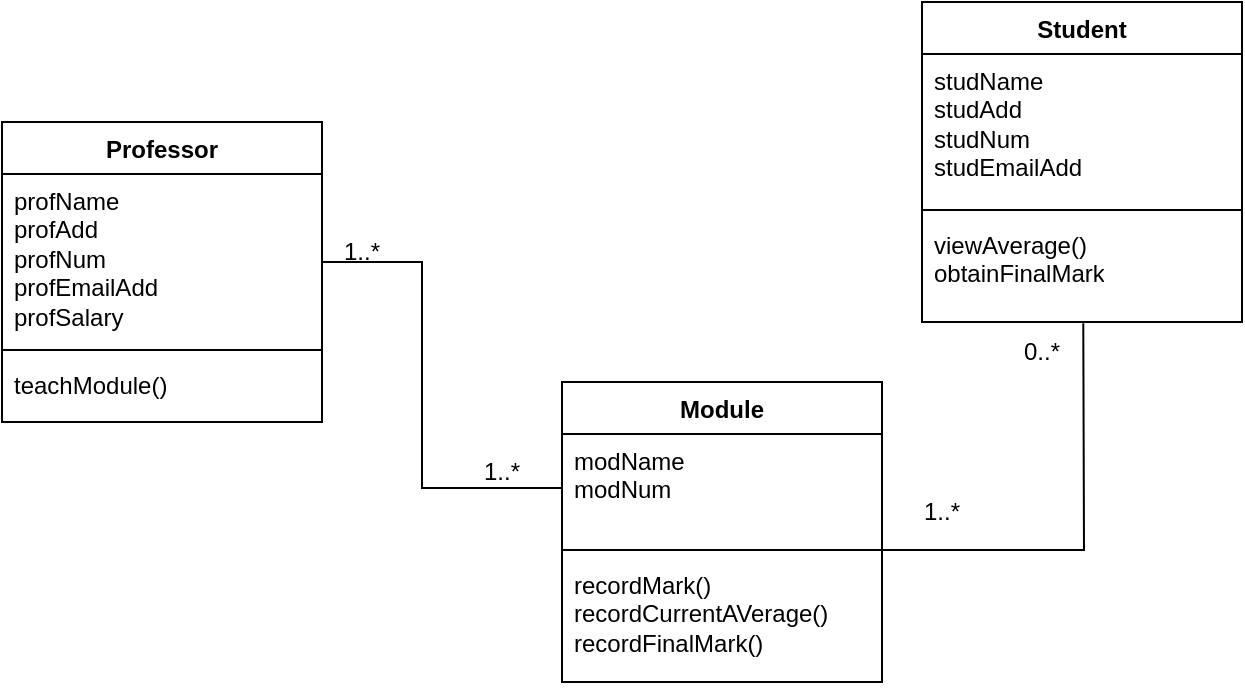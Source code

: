 <mxfile version="22.0.0" type="github">
  <diagram name="Page-1" id="tPi8gJsOQE4V7za_MiJN">
    <mxGraphModel dx="1173" dy="584" grid="1" gridSize="10" guides="1" tooltips="1" connect="1" arrows="1" fold="1" page="1" pageScale="1" pageWidth="827" pageHeight="1169" math="0" shadow="0">
      <root>
        <mxCell id="0" />
        <mxCell id="1" parent="0" />
        <mxCell id="co2DKVR7C2DKf2WfQ2dK-1" value="Professor" style="swimlane;fontStyle=1;align=center;verticalAlign=top;childLayout=stackLayout;horizontal=1;startSize=26;horizontalStack=0;resizeParent=1;resizeParentMax=0;resizeLast=0;collapsible=1;marginBottom=0;whiteSpace=wrap;html=1;" vertex="1" parent="1">
          <mxGeometry x="30" y="190" width="160" height="150" as="geometry" />
        </mxCell>
        <mxCell id="co2DKVR7C2DKf2WfQ2dK-2" value="profName&lt;br&gt;profAdd&lt;br&gt;profNum&lt;br&gt;profEmailAdd&lt;br&gt;profSalary" style="text;strokeColor=none;fillColor=none;align=left;verticalAlign=top;spacingLeft=4;spacingRight=4;overflow=hidden;rotatable=0;points=[[0,0.5],[1,0.5]];portConstraint=eastwest;whiteSpace=wrap;html=1;" vertex="1" parent="co2DKVR7C2DKf2WfQ2dK-1">
          <mxGeometry y="26" width="160" height="84" as="geometry" />
        </mxCell>
        <mxCell id="co2DKVR7C2DKf2WfQ2dK-3" value="" style="line;strokeWidth=1;fillColor=none;align=left;verticalAlign=middle;spacingTop=-1;spacingLeft=3;spacingRight=3;rotatable=0;labelPosition=right;points=[];portConstraint=eastwest;strokeColor=inherit;" vertex="1" parent="co2DKVR7C2DKf2WfQ2dK-1">
          <mxGeometry y="110" width="160" height="8" as="geometry" />
        </mxCell>
        <mxCell id="co2DKVR7C2DKf2WfQ2dK-4" value="teachModule()&lt;br&gt;" style="text;strokeColor=none;fillColor=none;align=left;verticalAlign=top;spacingLeft=4;spacingRight=4;overflow=hidden;rotatable=0;points=[[0,0.5],[1,0.5]];portConstraint=eastwest;whiteSpace=wrap;html=1;" vertex="1" parent="co2DKVR7C2DKf2WfQ2dK-1">
          <mxGeometry y="118" width="160" height="32" as="geometry" />
        </mxCell>
        <mxCell id="co2DKVR7C2DKf2WfQ2dK-9" value="Student" style="swimlane;fontStyle=1;align=center;verticalAlign=top;childLayout=stackLayout;horizontal=1;startSize=26;horizontalStack=0;resizeParent=1;resizeParentMax=0;resizeLast=0;collapsible=1;marginBottom=0;whiteSpace=wrap;html=1;" vertex="1" parent="1">
          <mxGeometry x="490" y="130" width="160" height="160" as="geometry" />
        </mxCell>
        <mxCell id="co2DKVR7C2DKf2WfQ2dK-10" value="studName&lt;br&gt;studAdd&lt;br&gt;studNum&lt;br&gt;studEmailAdd" style="text;strokeColor=none;fillColor=none;align=left;verticalAlign=top;spacingLeft=4;spacingRight=4;overflow=hidden;rotatable=0;points=[[0,0.5],[1,0.5]];portConstraint=eastwest;whiteSpace=wrap;html=1;" vertex="1" parent="co2DKVR7C2DKf2WfQ2dK-9">
          <mxGeometry y="26" width="160" height="74" as="geometry" />
        </mxCell>
        <mxCell id="co2DKVR7C2DKf2WfQ2dK-11" value="" style="line;strokeWidth=1;fillColor=none;align=left;verticalAlign=middle;spacingTop=-1;spacingLeft=3;spacingRight=3;rotatable=0;labelPosition=right;points=[];portConstraint=eastwest;strokeColor=inherit;" vertex="1" parent="co2DKVR7C2DKf2WfQ2dK-9">
          <mxGeometry y="100" width="160" height="8" as="geometry" />
        </mxCell>
        <mxCell id="co2DKVR7C2DKf2WfQ2dK-12" value="viewAverage()&lt;br&gt;obtainFinalMark" style="text;strokeColor=none;fillColor=none;align=left;verticalAlign=top;spacingLeft=4;spacingRight=4;overflow=hidden;rotatable=0;points=[[0,0.5],[1,0.5]];portConstraint=eastwest;whiteSpace=wrap;html=1;" vertex="1" parent="co2DKVR7C2DKf2WfQ2dK-9">
          <mxGeometry y="108" width="160" height="52" as="geometry" />
        </mxCell>
        <mxCell id="co2DKVR7C2DKf2WfQ2dK-13" value="Module" style="swimlane;fontStyle=1;align=center;verticalAlign=top;childLayout=stackLayout;horizontal=1;startSize=26;horizontalStack=0;resizeParent=1;resizeParentMax=0;resizeLast=0;collapsible=1;marginBottom=0;whiteSpace=wrap;html=1;" vertex="1" parent="1">
          <mxGeometry x="310" y="320" width="160" height="150" as="geometry" />
        </mxCell>
        <mxCell id="co2DKVR7C2DKf2WfQ2dK-14" value="modName&lt;br&gt;modNum" style="text;strokeColor=none;fillColor=none;align=left;verticalAlign=top;spacingLeft=4;spacingRight=4;overflow=hidden;rotatable=0;points=[[0,0.5],[1,0.5]];portConstraint=eastwest;whiteSpace=wrap;html=1;" vertex="1" parent="co2DKVR7C2DKf2WfQ2dK-13">
          <mxGeometry y="26" width="160" height="54" as="geometry" />
        </mxCell>
        <mxCell id="co2DKVR7C2DKf2WfQ2dK-15" value="" style="line;strokeWidth=1;fillColor=none;align=left;verticalAlign=middle;spacingTop=-1;spacingLeft=3;spacingRight=3;rotatable=0;labelPosition=right;points=[];portConstraint=eastwest;strokeColor=inherit;" vertex="1" parent="co2DKVR7C2DKf2WfQ2dK-13">
          <mxGeometry y="80" width="160" height="8" as="geometry" />
        </mxCell>
        <mxCell id="co2DKVR7C2DKf2WfQ2dK-16" value="recordMark()&lt;br style=&quot;border-color: var(--border-color);&quot;&gt;recordCurrentAVerage()&lt;br style=&quot;border-color: var(--border-color);&quot;&gt;recordFinalMark()" style="text;strokeColor=none;fillColor=none;align=left;verticalAlign=top;spacingLeft=4;spacingRight=4;overflow=hidden;rotatable=0;points=[[0,0.5],[1,0.5]];portConstraint=eastwest;whiteSpace=wrap;html=1;" vertex="1" parent="co2DKVR7C2DKf2WfQ2dK-13">
          <mxGeometry y="88" width="160" height="62" as="geometry" />
        </mxCell>
        <mxCell id="co2DKVR7C2DKf2WfQ2dK-17" value="" style="endArrow=none;html=1;rounded=0;exitX=0.504;exitY=1.012;exitDx=0;exitDy=0;exitPerimeter=0;entryX=0.992;entryY=1.073;entryDx=0;entryDy=0;entryPerimeter=0;" edge="1" parent="1" source="co2DKVR7C2DKf2WfQ2dK-12" target="co2DKVR7C2DKf2WfQ2dK-14">
          <mxGeometry width="50" height="50" relative="1" as="geometry">
            <mxPoint x="540" y="430" as="sourcePoint" />
            <mxPoint x="590" y="380" as="targetPoint" />
            <Array as="points">
              <mxPoint x="571" y="404" />
            </Array>
          </mxGeometry>
        </mxCell>
        <mxCell id="co2DKVR7C2DKf2WfQ2dK-18" value="" style="endArrow=none;html=1;rounded=0;entryX=0;entryY=0.5;entryDx=0;entryDy=0;" edge="1" parent="1" target="co2DKVR7C2DKf2WfQ2dK-14">
          <mxGeometry width="50" height="50" relative="1" as="geometry">
            <mxPoint x="190" y="260" as="sourcePoint" />
            <mxPoint x="190" y="440" as="targetPoint" />
            <Array as="points">
              <mxPoint x="240" y="260" />
              <mxPoint x="240" y="373" />
            </Array>
          </mxGeometry>
        </mxCell>
        <mxCell id="co2DKVR7C2DKf2WfQ2dK-20" value="1..*" style="text;html=1;strokeColor=none;fillColor=none;align=center;verticalAlign=middle;whiteSpace=wrap;rounded=0;" vertex="1" parent="1">
          <mxGeometry x="470" y="370" width="60" height="30" as="geometry" />
        </mxCell>
        <mxCell id="co2DKVR7C2DKf2WfQ2dK-21" value="1..*" style="text;html=1;strokeColor=none;fillColor=none;align=center;verticalAlign=middle;whiteSpace=wrap;rounded=0;" vertex="1" parent="1">
          <mxGeometry x="250" y="350" width="60" height="30" as="geometry" />
        </mxCell>
        <mxCell id="co2DKVR7C2DKf2WfQ2dK-22" value="1..*" style="text;html=1;strokeColor=none;fillColor=none;align=center;verticalAlign=middle;whiteSpace=wrap;rounded=0;" vertex="1" parent="1">
          <mxGeometry x="180" y="240" width="60" height="30" as="geometry" />
        </mxCell>
        <mxCell id="co2DKVR7C2DKf2WfQ2dK-23" value="0..*" style="text;html=1;strokeColor=none;fillColor=none;align=center;verticalAlign=middle;whiteSpace=wrap;rounded=0;" vertex="1" parent="1">
          <mxGeometry x="520" y="290" width="60" height="30" as="geometry" />
        </mxCell>
      </root>
    </mxGraphModel>
  </diagram>
</mxfile>
